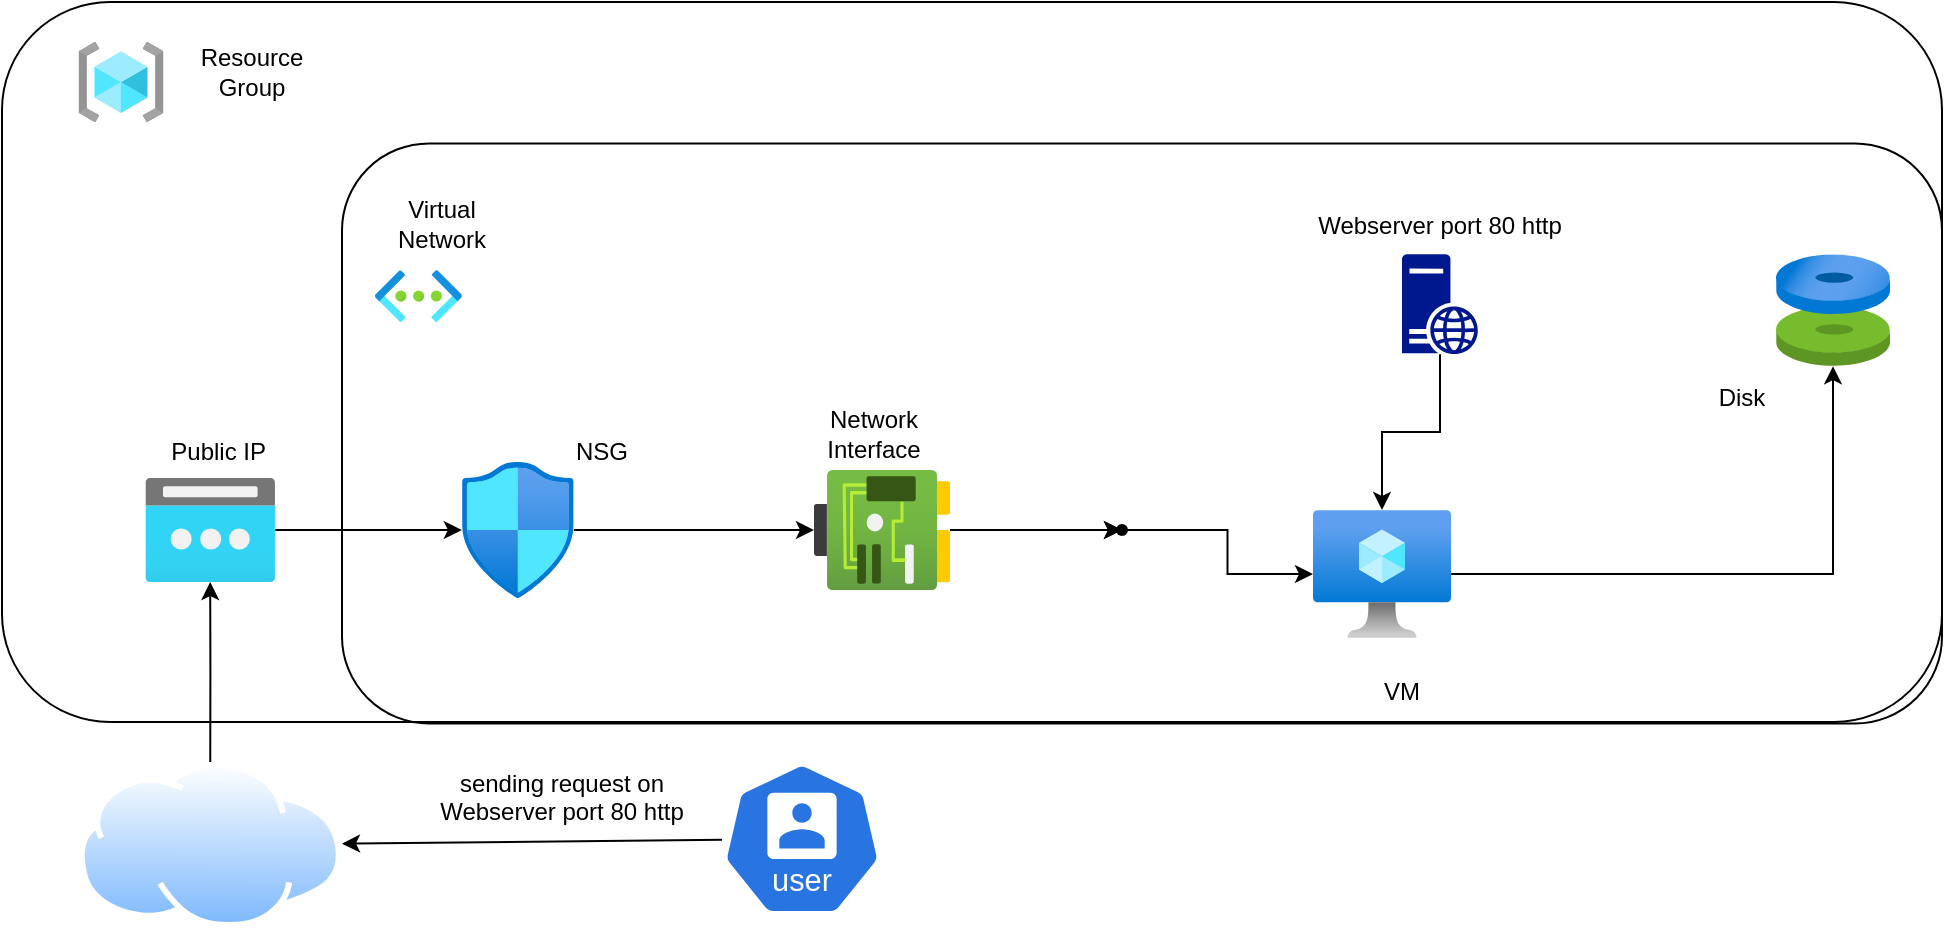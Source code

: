 <mxfile version="28.0.9">
  <diagram name="Page-1" id="MxbECO_N2F6WoDJLtz3M">
    <mxGraphModel dx="1853" dy="628" grid="1" gridSize="10" guides="1" tooltips="1" connect="1" arrows="1" fold="1" page="1" pageScale="1" pageWidth="827" pageHeight="1169" math="0" shadow="0">
      <root>
        <mxCell id="0" />
        <mxCell id="1" parent="0" />
        <mxCell id="tgaELLz9GVB3xwDdZPUU-15" value="" style="rounded=0;orthogonalLoop=1;jettySize=auto;html=1;movable=0;resizable=0;rotatable=0;deletable=0;editable=0;locked=1;connectable=0;" parent="1" source="tgaELLz9GVB3xwDdZPUU-13" target="tgaELLz9GVB3xwDdZPUU-14" edge="1">
          <mxGeometry relative="1" as="geometry" />
        </mxCell>
        <mxCell id="tgaELLz9GVB3xwDdZPUU-13" value="" style="aspect=fixed;sketch=0;html=1;dashed=0;whitespace=wrap;verticalLabelPosition=bottom;verticalAlign=top;fillColor=#2875E2;strokeColor=#ffffff;points=[[0.005,0.63,0],[0.1,0.2,0],[0.9,0.2,0],[0.5,0,0],[0.995,0.63,0],[0.72,0.99,0],[0.5,1,0],[0.28,0.99,0]];shape=mxgraph.kubernetes.icon2;kubernetesLabel=1;prIcon=user" parent="1" vertex="1">
          <mxGeometry x="300" y="400" width="80" height="76.8" as="geometry" />
        </mxCell>
        <mxCell id="tgaELLz9GVB3xwDdZPUU-53" value="" style="edgeStyle=orthogonalEdgeStyle;rounded=0;orthogonalLoop=1;jettySize=auto;html=1;" parent="1" source="tgaELLz9GVB3xwDdZPUU-14" target="tgaELLz9GVB3xwDdZPUU-50" edge="1">
          <mxGeometry relative="1" as="geometry" />
        </mxCell>
        <mxCell id="tgaELLz9GVB3xwDdZPUU-14" value="" style="image;aspect=fixed;perimeter=ellipsePerimeter;html=1;align=center;shadow=0;dashed=0;spacingTop=3;image=img/lib/active_directory/internet_cloud.svg;" parent="1" vertex="1">
          <mxGeometry x="-21.75" y="400" width="131.75" height="83" as="geometry" />
        </mxCell>
        <mxCell id="tgaELLz9GVB3xwDdZPUU-37" value="" style="rounded=1;whiteSpace=wrap;html=1;fillColor=none;movable=1;resizable=1;rotatable=1;deletable=1;editable=1;locked=0;connectable=1;" parent="1" vertex="1">
          <mxGeometry x="-60" y="20" width="970" height="360" as="geometry" />
        </mxCell>
        <mxCell id="tgaELLz9GVB3xwDdZPUU-40" value="" style="image;aspect=fixed;html=1;points=[];align=center;fontSize=12;image=img/lib/azure2/general/Resource_Groups.svg;" parent="1" vertex="1">
          <mxGeometry x="-21.75" y="40" width="42.5" height="40" as="geometry" />
        </mxCell>
        <mxCell id="tgaELLz9GVB3xwDdZPUU-41" value="Resource Group" style="text;html=1;align=center;verticalAlign=middle;whiteSpace=wrap;rounded=0;" parent="1" vertex="1">
          <mxGeometry x="35.25" y="40" width="60" height="30" as="geometry" />
        </mxCell>
        <mxCell id="tgaELLz9GVB3xwDdZPUU-42" value="" style="rounded=1;whiteSpace=wrap;html=1;fillColor=none;" parent="1" vertex="1">
          <mxGeometry x="110" y="90.72" width="800" height="290" as="geometry" />
        </mxCell>
        <mxCell id="tgaELLz9GVB3xwDdZPUU-43" value="" style="image;aspect=fixed;html=1;points=[];align=center;fontSize=12;image=img/lib/azure2/networking/Virtual_Networks.svg;" parent="1" vertex="1">
          <mxGeometry x="126.5" y="154.08" width="43.42" height="25.92" as="geometry" />
        </mxCell>
        <mxCell id="tgaELLz9GVB3xwDdZPUU-44" value="Virtual Network" style="text;html=1;align=center;verticalAlign=middle;whiteSpace=wrap;rounded=0;" parent="1" vertex="1">
          <mxGeometry x="130" y="116.08" width="60" height="30" as="geometry" />
        </mxCell>
        <mxCell id="tgaELLz9GVB3xwDdZPUU-48" value="" style="image;aspect=fixed;html=1;points=[];align=center;fontSize=12;image=img/lib/azure2/compute/Disks.svg;" parent="1" vertex="1">
          <mxGeometry x="827" y="146.08" width="57.0" height="56.0" as="geometry" />
        </mxCell>
        <mxCell id="tgaELLz9GVB3xwDdZPUU-63" value="" style="edgeStyle=orthogonalEdgeStyle;rounded=0;orthogonalLoop=1;jettySize=auto;html=1;" parent="1" source="tgaELLz9GVB3xwDdZPUU-49" target="tgaELLz9GVB3xwDdZPUU-48" edge="1">
          <mxGeometry relative="1" as="geometry" />
        </mxCell>
        <mxCell id="tgaELLz9GVB3xwDdZPUU-49" value="" style="image;aspect=fixed;html=1;points=[];align=center;fontSize=12;image=img/lib/azure2/compute/Virtual_Machine.svg;" parent="1" vertex="1">
          <mxGeometry x="595.5" y="274" width="69" height="64" as="geometry" />
        </mxCell>
        <mxCell id="tgaELLz9GVB3xwDdZPUU-59" value="" style="edgeStyle=orthogonalEdgeStyle;rounded=0;orthogonalLoop=1;jettySize=auto;html=1;" parent="1" source="tgaELLz9GVB3xwDdZPUU-50" target="tgaELLz9GVB3xwDdZPUU-51" edge="1">
          <mxGeometry relative="1" as="geometry" />
        </mxCell>
        <mxCell id="tgaELLz9GVB3xwDdZPUU-50" value="" style="image;aspect=fixed;html=1;points=[];align=center;fontSize=12;image=img/lib/azure2/networking/Public_IP_Addresses.svg;" parent="1" vertex="1">
          <mxGeometry x="11.63" y="258" width="65" height="52" as="geometry" />
        </mxCell>
        <mxCell id="tgaELLz9GVB3xwDdZPUU-61" value="" style="edgeStyle=orthogonalEdgeStyle;rounded=0;orthogonalLoop=1;jettySize=auto;html=1;" parent="1" source="tgaELLz9GVB3xwDdZPUU-52" target="tgaELLz9GVB3xwDdZPUU-60" edge="1">
          <mxGeometry relative="1" as="geometry" />
        </mxCell>
        <mxCell id="tgaELLz9GVB3xwDdZPUU-51" value="" style="image;aspect=fixed;html=1;points=[];align=center;fontSize=12;image=img/lib/azure2/networking/Network_Security_Groups.svg;" parent="1" vertex="1">
          <mxGeometry x="169.92" y="250" width="56.0" height="68" as="geometry" />
        </mxCell>
        <mxCell id="tgaELLz9GVB3xwDdZPUU-62" value="" style="edgeStyle=orthogonalEdgeStyle;rounded=0;orthogonalLoop=1;jettySize=auto;html=1;" parent="1" source="tgaELLz9GVB3xwDdZPUU-60" target="tgaELLz9GVB3xwDdZPUU-49" edge="1">
          <mxGeometry relative="1" as="geometry" />
        </mxCell>
        <mxCell id="tgaELLz9GVB3xwDdZPUU-64" value="Public IP&amp;nbsp;" style="text;html=1;align=center;verticalAlign=middle;whiteSpace=wrap;rounded=0;" parent="1" vertex="1">
          <mxGeometry x="20" y="230" width="60" height="30" as="geometry" />
        </mxCell>
        <mxCell id="tgaELLz9GVB3xwDdZPUU-65" value="NSG" style="text;html=1;align=center;verticalAlign=middle;whiteSpace=wrap;rounded=0;" parent="1" vertex="1">
          <mxGeometry x="210" y="230" width="60" height="30" as="geometry" />
        </mxCell>
        <mxCell id="tgaELLz9GVB3xwDdZPUU-66" value="Network Interface" style="text;html=1;align=center;verticalAlign=middle;whiteSpace=wrap;rounded=0;" parent="1" vertex="1">
          <mxGeometry x="346" y="220.72" width="60" height="30" as="geometry" />
        </mxCell>
        <mxCell id="tgaELLz9GVB3xwDdZPUU-68" value="Disk&lt;div&gt;&lt;br&gt;&lt;/div&gt;" style="text;html=1;align=center;verticalAlign=middle;whiteSpace=wrap;rounded=0;" parent="1" vertex="1">
          <mxGeometry x="780" y="210" width="60" height="30" as="geometry" />
        </mxCell>
        <mxCell id="tgaELLz9GVB3xwDdZPUU-69" value="" style="edgeStyle=orthogonalEdgeStyle;rounded=0;orthogonalLoop=1;jettySize=auto;html=1;" parent="1" source="tgaELLz9GVB3xwDdZPUU-51" target="tgaELLz9GVB3xwDdZPUU-52" edge="1">
          <mxGeometry relative="1" as="geometry">
            <mxPoint x="226" y="284" as="sourcePoint" />
            <mxPoint x="555" y="284" as="targetPoint" />
          </mxGeometry>
        </mxCell>
        <mxCell id="tgaELLz9GVB3xwDdZPUU-52" value="" style="image;aspect=fixed;html=1;points=[];align=center;fontSize=12;image=img/lib/azure2/networking/Network_Interfaces.svg;" parent="1" vertex="1">
          <mxGeometry x="346" y="254" width="68" height="60" as="geometry" />
        </mxCell>
        <mxCell id="v-itljqTj9-EuAuovy0z-8" value="" style="edgeStyle=orthogonalEdgeStyle;rounded=0;orthogonalLoop=1;jettySize=auto;html=1;" edge="1" parent="1" source="v-itljqTj9-EuAuovy0z-1" target="tgaELLz9GVB3xwDdZPUU-49">
          <mxGeometry relative="1" as="geometry" />
        </mxCell>
        <mxCell id="v-itljqTj9-EuAuovy0z-1" value="" style="sketch=0;aspect=fixed;pointerEvents=1;shadow=0;dashed=0;html=1;strokeColor=none;labelPosition=center;verticalLabelPosition=bottom;verticalAlign=top;align=center;fillColor=#00188D;shape=mxgraph.mscae.enterprise.web_server" vertex="1" parent="1">
          <mxGeometry x="640" y="146.08" width="38" height="50" as="geometry" />
        </mxCell>
        <mxCell id="v-itljqTj9-EuAuovy0z-2" value="Webserver port 80 http&lt;div&gt;&lt;br&gt;&lt;/div&gt;" style="text;html=1;align=center;verticalAlign=middle;whiteSpace=wrap;rounded=0;" vertex="1" parent="1">
          <mxGeometry x="589" y="124.08" width="140" height="30" as="geometry" />
        </mxCell>
        <mxCell id="v-itljqTj9-EuAuovy0z-4" value="" style="edgeStyle=orthogonalEdgeStyle;rounded=0;orthogonalLoop=1;jettySize=auto;html=1;" edge="1" parent="1" source="tgaELLz9GVB3xwDdZPUU-52" target="tgaELLz9GVB3xwDdZPUU-60">
          <mxGeometry relative="1" as="geometry">
            <mxPoint x="414" y="284" as="sourcePoint" />
            <mxPoint x="596" y="306" as="targetPoint" />
          </mxGeometry>
        </mxCell>
        <mxCell id="tgaELLz9GVB3xwDdZPUU-60" value="" style="shape=waypoint;sketch=0;size=6;pointerEvents=1;points=[];fillColor=default;resizable=0;rotatable=0;perimeter=centerPerimeter;snapToPoint=1;verticalAlign=top;labelBackgroundColor=default;" parent="1" vertex="1">
          <mxGeometry x="490" y="274" width="20" height="20" as="geometry" />
        </mxCell>
        <mxCell id="v-itljqTj9-EuAuovy0z-5" value="sending request on Webserver port 80 http&lt;div&gt;&lt;br&gt;&lt;/div&gt;" style="text;html=1;align=center;verticalAlign=middle;whiteSpace=wrap;rounded=0;" vertex="1" parent="1">
          <mxGeometry x="150" y="410" width="140" height="30" as="geometry" />
        </mxCell>
        <mxCell id="v-itljqTj9-EuAuovy0z-10" value="&lt;div&gt;VM&lt;/div&gt;" style="text;html=1;align=center;verticalAlign=middle;whiteSpace=wrap;rounded=0;" vertex="1" parent="1">
          <mxGeometry x="610" y="350" width="60" height="30" as="geometry" />
        </mxCell>
      </root>
    </mxGraphModel>
  </diagram>
</mxfile>
